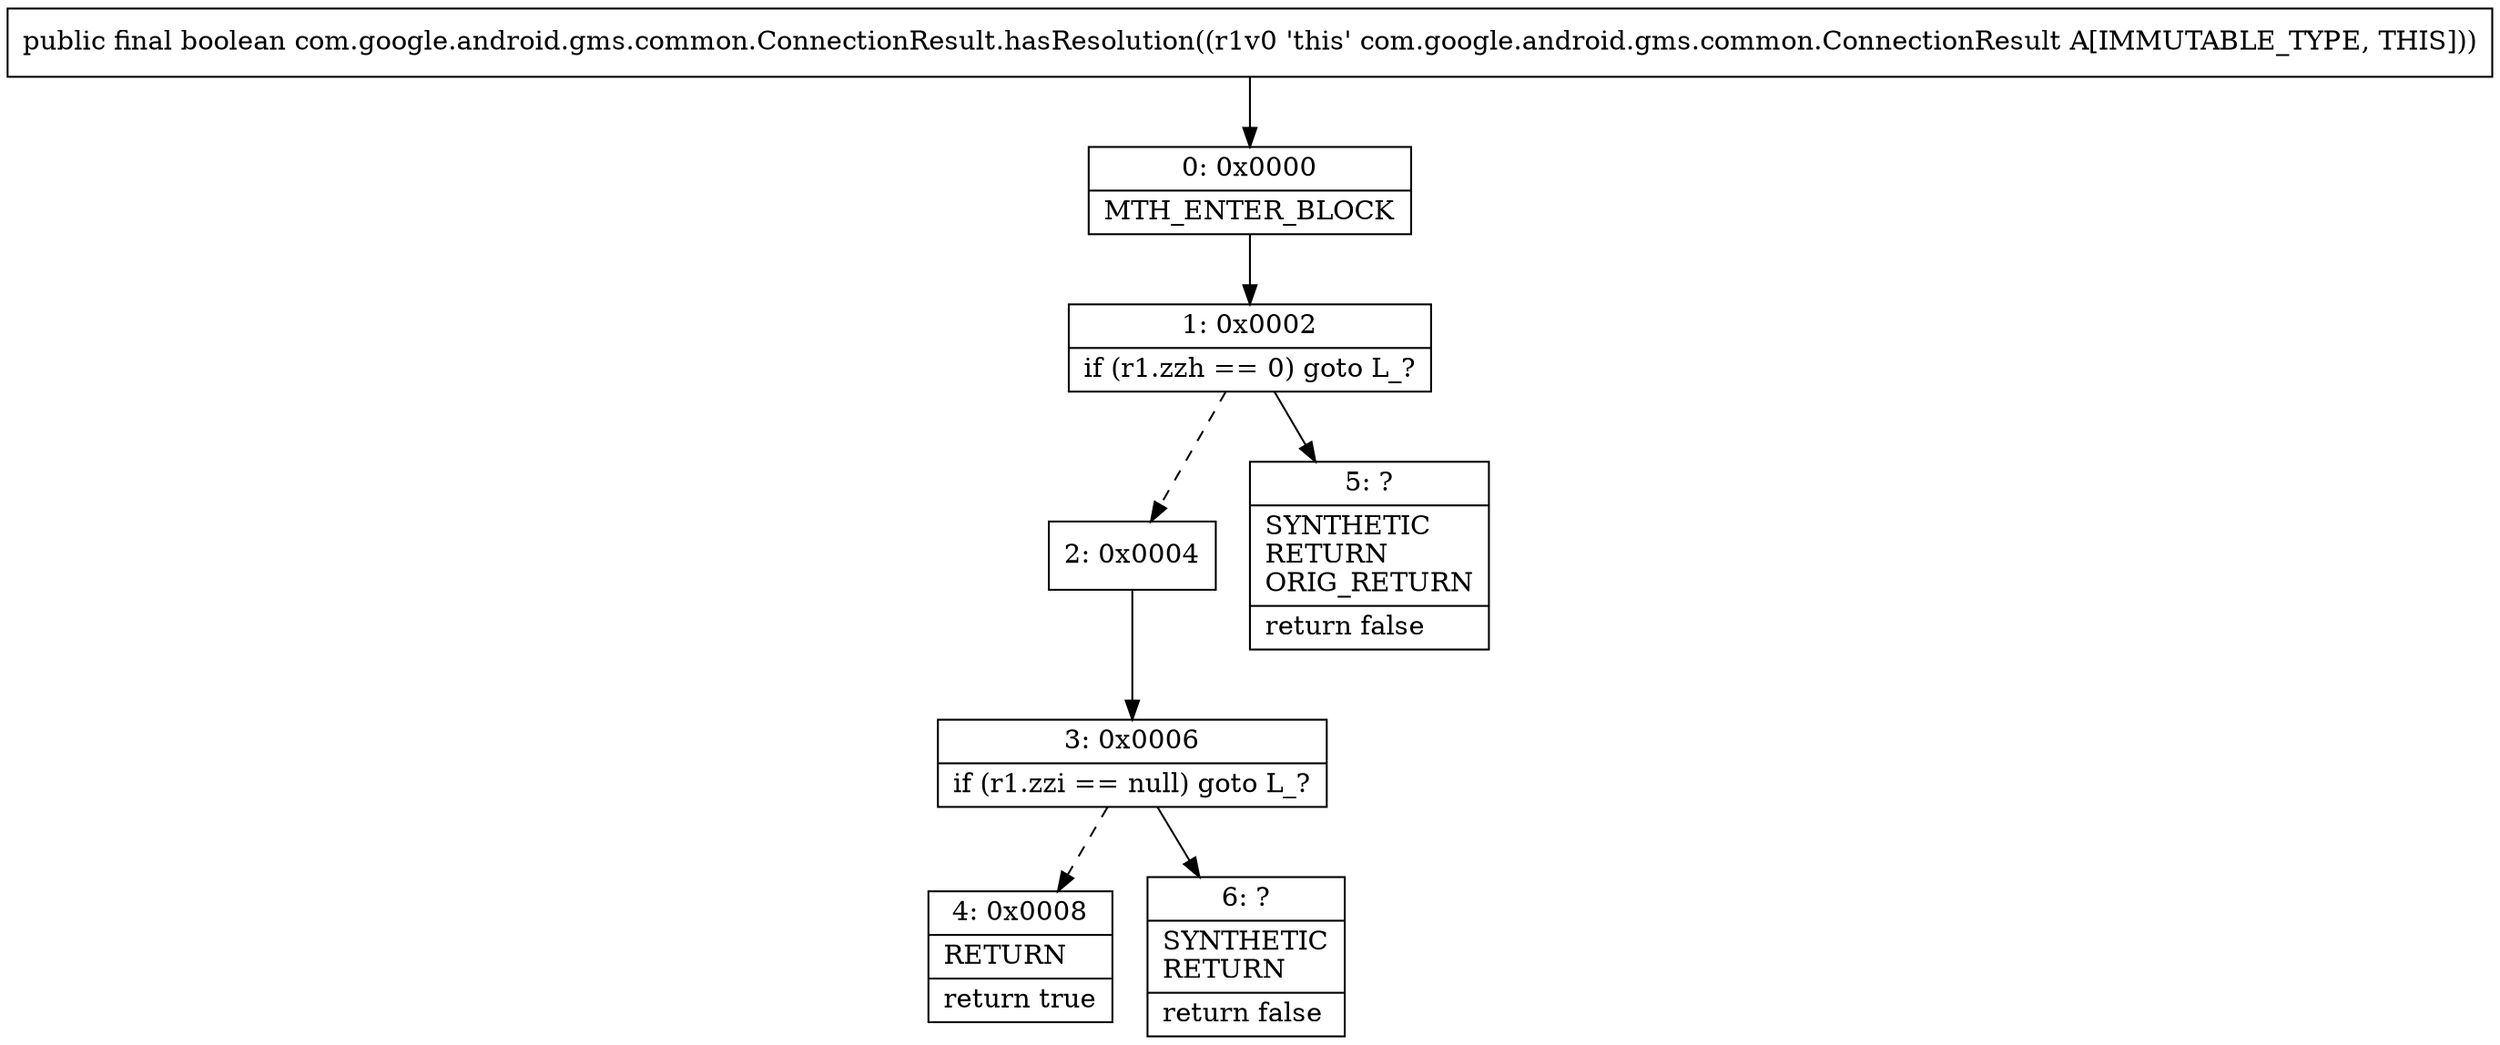 digraph "CFG forcom.google.android.gms.common.ConnectionResult.hasResolution()Z" {
Node_0 [shape=record,label="{0\:\ 0x0000|MTH_ENTER_BLOCK\l}"];
Node_1 [shape=record,label="{1\:\ 0x0002|if (r1.zzh == 0) goto L_?\l}"];
Node_2 [shape=record,label="{2\:\ 0x0004}"];
Node_3 [shape=record,label="{3\:\ 0x0006|if (r1.zzi == null) goto L_?\l}"];
Node_4 [shape=record,label="{4\:\ 0x0008|RETURN\l|return true\l}"];
Node_5 [shape=record,label="{5\:\ ?|SYNTHETIC\lRETURN\lORIG_RETURN\l|return false\l}"];
Node_6 [shape=record,label="{6\:\ ?|SYNTHETIC\lRETURN\l|return false\l}"];
MethodNode[shape=record,label="{public final boolean com.google.android.gms.common.ConnectionResult.hasResolution((r1v0 'this' com.google.android.gms.common.ConnectionResult A[IMMUTABLE_TYPE, THIS])) }"];
MethodNode -> Node_0;
Node_0 -> Node_1;
Node_1 -> Node_2[style=dashed];
Node_1 -> Node_5;
Node_2 -> Node_3;
Node_3 -> Node_4[style=dashed];
Node_3 -> Node_6;
}


